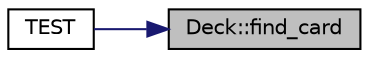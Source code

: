 digraph "Deck::find_card"
{
 // INTERACTIVE_SVG=YES
 // LATEX_PDF_SIZE
  edge [fontname="Helvetica",fontsize="10",labelfontname="Helvetica",labelfontsize="10"];
  node [fontname="Helvetica",fontsize="10",shape=record];
  rankdir="RL";
  Node1 [label="Deck::find_card",height=0.2,width=0.4,color="black", fillcolor="grey75", style="filled", fontcolor="black",tooltip="Finds a specific card in the deck based on rank and suit."];
  Node1 -> Node2 [dir="back",color="midnightblue",fontsize="10",style="solid",fontname="Helvetica"];
  Node2 [label="TEST",height=0.2,width=0.4,color="black", fillcolor="white", style="filled",URL="$test___deck_8cc.html#ac945c334b60d4eeeadd1cd110c1bb9d8",tooltip=" "];
}
